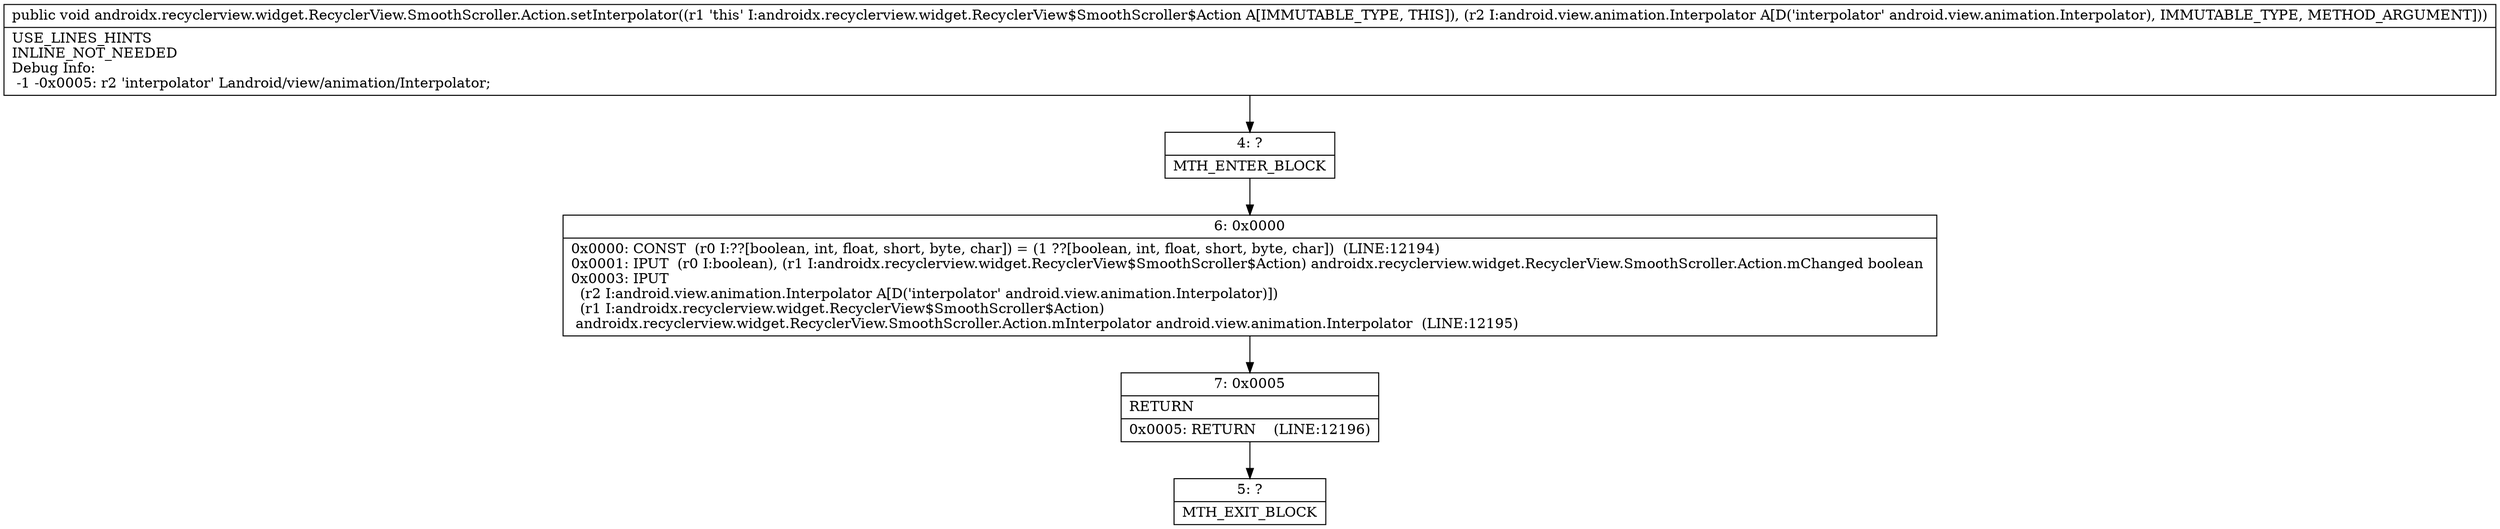 digraph "CFG forandroidx.recyclerview.widget.RecyclerView.SmoothScroller.Action.setInterpolator(Landroid\/view\/animation\/Interpolator;)V" {
Node_4 [shape=record,label="{4\:\ ?|MTH_ENTER_BLOCK\l}"];
Node_6 [shape=record,label="{6\:\ 0x0000|0x0000: CONST  (r0 I:??[boolean, int, float, short, byte, char]) = (1 ??[boolean, int, float, short, byte, char])  (LINE:12194)\l0x0001: IPUT  (r0 I:boolean), (r1 I:androidx.recyclerview.widget.RecyclerView$SmoothScroller$Action) androidx.recyclerview.widget.RecyclerView.SmoothScroller.Action.mChanged boolean \l0x0003: IPUT  \l  (r2 I:android.view.animation.Interpolator A[D('interpolator' android.view.animation.Interpolator)])\l  (r1 I:androidx.recyclerview.widget.RecyclerView$SmoothScroller$Action)\l androidx.recyclerview.widget.RecyclerView.SmoothScroller.Action.mInterpolator android.view.animation.Interpolator  (LINE:12195)\l}"];
Node_7 [shape=record,label="{7\:\ 0x0005|RETURN\l|0x0005: RETURN    (LINE:12196)\l}"];
Node_5 [shape=record,label="{5\:\ ?|MTH_EXIT_BLOCK\l}"];
MethodNode[shape=record,label="{public void androidx.recyclerview.widget.RecyclerView.SmoothScroller.Action.setInterpolator((r1 'this' I:androidx.recyclerview.widget.RecyclerView$SmoothScroller$Action A[IMMUTABLE_TYPE, THIS]), (r2 I:android.view.animation.Interpolator A[D('interpolator' android.view.animation.Interpolator), IMMUTABLE_TYPE, METHOD_ARGUMENT]))  | USE_LINES_HINTS\lINLINE_NOT_NEEDED\lDebug Info:\l  \-1 \-0x0005: r2 'interpolator' Landroid\/view\/animation\/Interpolator;\l}"];
MethodNode -> Node_4;Node_4 -> Node_6;
Node_6 -> Node_7;
Node_7 -> Node_5;
}

